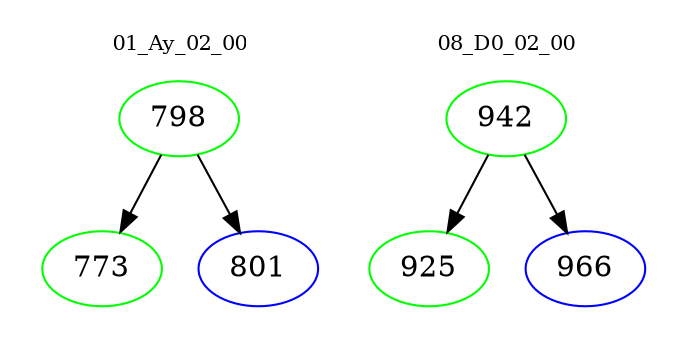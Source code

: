digraph{
subgraph cluster_0 {
color = white
label = "01_Ay_02_00";
fontsize=10;
T0_798 [label="798", color="green"]
T0_798 -> T0_773 [color="black"]
T0_773 [label="773", color="green"]
T0_798 -> T0_801 [color="black"]
T0_801 [label="801", color="blue"]
}
subgraph cluster_1 {
color = white
label = "08_D0_02_00";
fontsize=10;
T1_942 [label="942", color="green"]
T1_942 -> T1_925 [color="black"]
T1_925 [label="925", color="green"]
T1_942 -> T1_966 [color="black"]
T1_966 [label="966", color="blue"]
}
}
